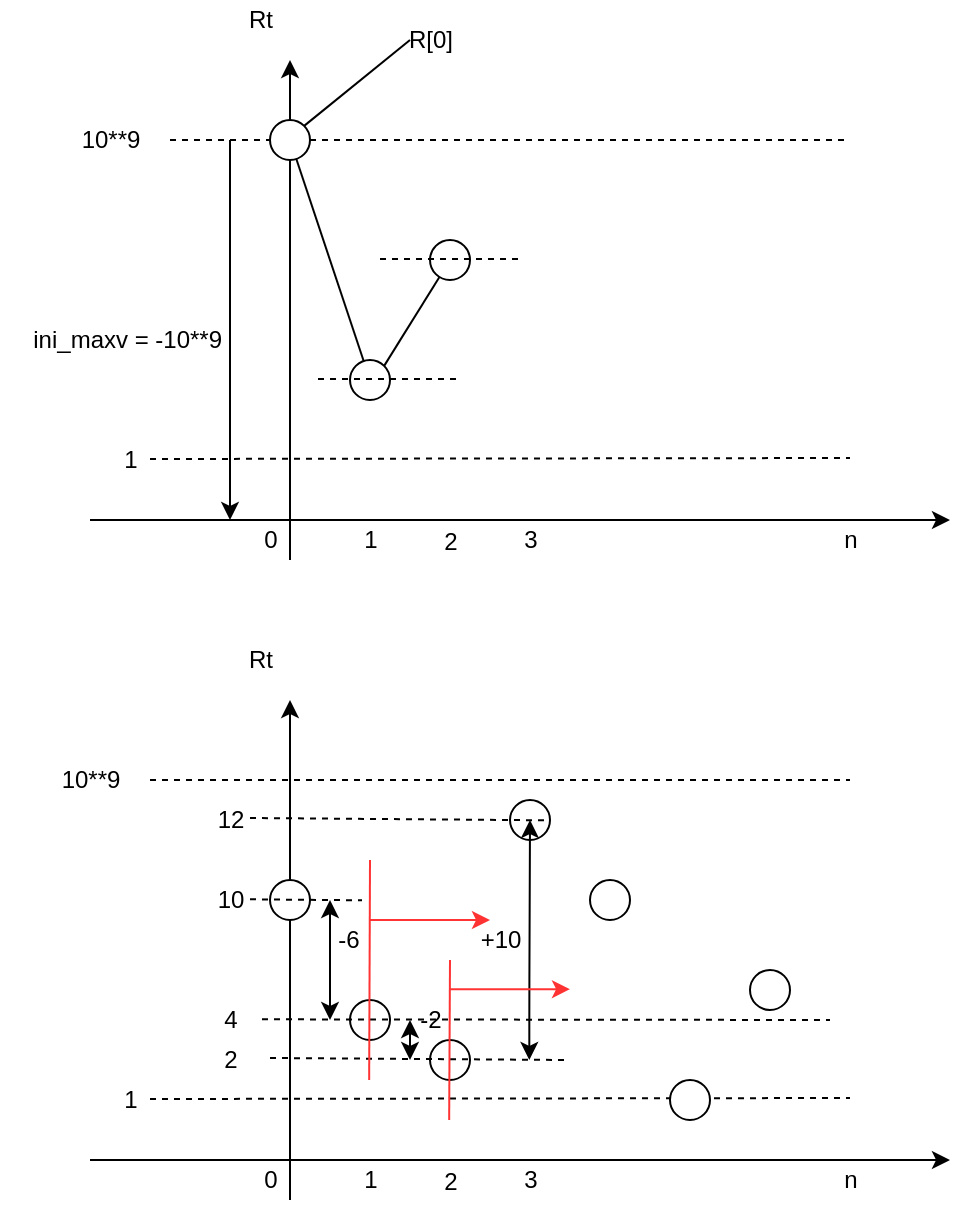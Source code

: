 <mxfile version="12.9.9" type="device"><diagram id="7PgRXk0uQreBeo9acORt" name="Page-1"><mxGraphModel dx="946" dy="672" grid="1" gridSize="10" guides="1" tooltips="1" connect="1" arrows="1" fold="1" page="1" pageScale="1" pageWidth="827" pageHeight="1169" math="0" shadow="0"><root><mxCell id="0"/><mxCell id="1" parent="0"/><mxCell id="oPi4tA1djxnAWyVzNaXR-82" value="" style="group" vertex="1" connectable="0" parent="1"><mxGeometry x="255" y="90" width="475" height="601" as="geometry"/></mxCell><mxCell id="oPi4tA1djxnAWyVzNaXR-1" value="" style="endArrow=classic;html=1;" edge="1" parent="oPi4tA1djxnAWyVzNaXR-82"><mxGeometry width="50" height="50" relative="1" as="geometry"><mxPoint x="145" y="280" as="sourcePoint"/><mxPoint x="145" y="30" as="targetPoint"/></mxGeometry></mxCell><mxCell id="oPi4tA1djxnAWyVzNaXR-2" value="" style="endArrow=classic;html=1;" edge="1" parent="oPi4tA1djxnAWyVzNaXR-82"><mxGeometry width="50" height="50" relative="1" as="geometry"><mxPoint x="45" y="260" as="sourcePoint"/><mxPoint x="475" y="260" as="targetPoint"/></mxGeometry></mxCell><mxCell id="oPi4tA1djxnAWyVzNaXR-3" value="n" style="text;html=1;align=center;verticalAlign=middle;resizable=0;points=[];autosize=1;" vertex="1" parent="oPi4tA1djxnAWyVzNaXR-82"><mxGeometry x="415" y="260" width="20" height="20" as="geometry"/></mxCell><mxCell id="oPi4tA1djxnAWyVzNaXR-4" value="Rt" style="text;html=1;align=center;verticalAlign=middle;resizable=0;points=[];autosize=1;" vertex="1" parent="oPi4tA1djxnAWyVzNaXR-82"><mxGeometry x="115" width="30" height="20" as="geometry"/></mxCell><mxCell id="oPi4tA1djxnAWyVzNaXR-5" value="0" style="text;html=1;align=center;verticalAlign=middle;resizable=0;points=[];autosize=1;" vertex="1" parent="oPi4tA1djxnAWyVzNaXR-82"><mxGeometry x="125" y="260" width="20" height="20" as="geometry"/></mxCell><mxCell id="oPi4tA1djxnAWyVzNaXR-6" value="1&lt;br&gt;" style="text;html=1;align=center;verticalAlign=middle;resizable=0;points=[];autosize=1;" vertex="1" parent="oPi4tA1djxnAWyVzNaXR-82"><mxGeometry x="175" y="260" width="20" height="20" as="geometry"/></mxCell><mxCell id="oPi4tA1djxnAWyVzNaXR-7" value="2" style="text;html=1;align=center;verticalAlign=middle;resizable=0;points=[];autosize=1;" vertex="1" parent="oPi4tA1djxnAWyVzNaXR-82"><mxGeometry x="215" y="261" width="20" height="20" as="geometry"/></mxCell><mxCell id="oPi4tA1djxnAWyVzNaXR-8" value="3" style="text;html=1;align=center;verticalAlign=middle;resizable=0;points=[];autosize=1;" vertex="1" parent="oPi4tA1djxnAWyVzNaXR-82"><mxGeometry x="255" y="260" width="20" height="20" as="geometry"/></mxCell><mxCell id="oPi4tA1djxnAWyVzNaXR-9" value="" style="endArrow=none;html=1;" edge="1" parent="oPi4tA1djxnAWyVzNaXR-82"><mxGeometry width="50" height="50" relative="1" as="geometry"><mxPoint x="145" y="70" as="sourcePoint"/><mxPoint x="185" y="190" as="targetPoint"/></mxGeometry></mxCell><mxCell id="oPi4tA1djxnAWyVzNaXR-10" value="" style="endArrow=none;dashed=1;html=1;" edge="1" parent="oPi4tA1djxnAWyVzNaXR-82" source="oPi4tA1djxnAWyVzNaXR-12"><mxGeometry width="50" height="50" relative="1" as="geometry"><mxPoint x="125" y="70" as="sourcePoint"/><mxPoint x="425" y="70" as="targetPoint"/></mxGeometry></mxCell><mxCell id="oPi4tA1djxnAWyVzNaXR-11" value="10**9" style="text;html=1;align=center;verticalAlign=middle;resizable=0;points=[];autosize=1;" vertex="1" parent="oPi4tA1djxnAWyVzNaXR-82"><mxGeometry x="35" y="60" width="40" height="20" as="geometry"/></mxCell><mxCell id="oPi4tA1djxnAWyVzNaXR-12" value="" style="ellipse;whiteSpace=wrap;html=1;aspect=fixed;" vertex="1" parent="oPi4tA1djxnAWyVzNaXR-82"><mxGeometry x="135" y="60" width="20" height="20" as="geometry"/></mxCell><mxCell id="oPi4tA1djxnAWyVzNaXR-13" value="" style="endArrow=none;dashed=1;html=1;" edge="1" parent="oPi4tA1djxnAWyVzNaXR-82" target="oPi4tA1djxnAWyVzNaXR-12"><mxGeometry width="50" height="50" relative="1" as="geometry"><mxPoint x="85" y="70" as="sourcePoint"/><mxPoint x="415" y="70" as="targetPoint"/></mxGeometry></mxCell><mxCell id="oPi4tA1djxnAWyVzNaXR-15" value="" style="endArrow=classic;html=1;" edge="1" parent="oPi4tA1djxnAWyVzNaXR-82"><mxGeometry width="50" height="50" relative="1" as="geometry"><mxPoint x="115" y="70" as="sourcePoint"/><mxPoint x="115" y="260" as="targetPoint"/></mxGeometry></mxCell><mxCell id="oPi4tA1djxnAWyVzNaXR-16" value="&amp;nbsp; ini_maxv = -10**9" style="text;html=1;align=center;verticalAlign=middle;resizable=0;points=[];autosize=1;" vertex="1" parent="oPi4tA1djxnAWyVzNaXR-82"><mxGeometry y="160" width="120" height="20" as="geometry"/></mxCell><mxCell id="oPi4tA1djxnAWyVzNaXR-19" value="1" style="text;html=1;align=center;verticalAlign=middle;resizable=0;points=[];autosize=1;" vertex="1" parent="oPi4tA1djxnAWyVzNaXR-82"><mxGeometry x="55" y="220" width="20" height="20" as="geometry"/></mxCell><mxCell id="oPi4tA1djxnAWyVzNaXR-20" value="" style="endArrow=none;dashed=1;html=1;" edge="1" parent="oPi4tA1djxnAWyVzNaXR-82"><mxGeometry width="50" height="50" relative="1" as="geometry"><mxPoint x="75" y="229.5" as="sourcePoint"/><mxPoint x="425" y="229" as="targetPoint"/></mxGeometry></mxCell><mxCell id="oPi4tA1djxnAWyVzNaXR-21" value="" style="endArrow=none;html=1;exitX=1;exitY=0;exitDx=0;exitDy=0;" edge="1" parent="oPi4tA1djxnAWyVzNaXR-82" source="oPi4tA1djxnAWyVzNaXR-12"><mxGeometry width="50" height="50" relative="1" as="geometry"><mxPoint x="155" y="70" as="sourcePoint"/><mxPoint x="205" y="20" as="targetPoint"/></mxGeometry></mxCell><mxCell id="oPi4tA1djxnAWyVzNaXR-22" value="R[0]" style="text;html=1;align=center;verticalAlign=middle;resizable=0;points=[];autosize=1;" vertex="1" parent="oPi4tA1djxnAWyVzNaXR-82"><mxGeometry x="195" y="10" width="40" height="20" as="geometry"/></mxCell><mxCell id="oPi4tA1djxnAWyVzNaXR-23" value="" style="ellipse;whiteSpace=wrap;html=1;aspect=fixed;" vertex="1" parent="oPi4tA1djxnAWyVzNaXR-82"><mxGeometry x="175" y="180" width="20" height="20" as="geometry"/></mxCell><mxCell id="oPi4tA1djxnAWyVzNaXR-24" value="" style="endArrow=none;html=1;exitX=1;exitY=0;exitDx=0;exitDy=0;" edge="1" parent="oPi4tA1djxnAWyVzNaXR-82" source="oPi4tA1djxnAWyVzNaXR-25"><mxGeometry width="50" height="50" relative="1" as="geometry"><mxPoint x="195" y="190" as="sourcePoint"/><mxPoint x="225" y="130" as="targetPoint"/></mxGeometry></mxCell><mxCell id="oPi4tA1djxnAWyVzNaXR-25" value="" style="ellipse;whiteSpace=wrap;html=1;aspect=fixed;" vertex="1" parent="oPi4tA1djxnAWyVzNaXR-82"><mxGeometry x="215" y="120" width="20" height="20" as="geometry"/></mxCell><mxCell id="oPi4tA1djxnAWyVzNaXR-26" value="" style="endArrow=none;html=1;exitX=1;exitY=0;exitDx=0;exitDy=0;" edge="1" parent="oPi4tA1djxnAWyVzNaXR-82" source="oPi4tA1djxnAWyVzNaXR-23" target="oPi4tA1djxnAWyVzNaXR-25"><mxGeometry width="50" height="50" relative="1" as="geometry"><mxPoint x="192.071" y="182.929" as="sourcePoint"/><mxPoint x="225" y="130" as="targetPoint"/></mxGeometry></mxCell><mxCell id="oPi4tA1djxnAWyVzNaXR-27" value="" style="endArrow=none;dashed=1;html=1;" edge="1" parent="oPi4tA1djxnAWyVzNaXR-82"><mxGeometry width="50" height="50" relative="1" as="geometry"><mxPoint x="159" y="189.5" as="sourcePoint"/><mxPoint x="229" y="189.5" as="targetPoint"/></mxGeometry></mxCell><mxCell id="oPi4tA1djxnAWyVzNaXR-28" value="" style="endArrow=none;dashed=1;html=1;" edge="1" parent="oPi4tA1djxnAWyVzNaXR-82"><mxGeometry width="50" height="50" relative="1" as="geometry"><mxPoint x="190" y="129.5" as="sourcePoint"/><mxPoint x="260" y="129.5" as="targetPoint"/></mxGeometry></mxCell><mxCell id="oPi4tA1djxnAWyVzNaXR-29" value="" style="endArrow=classic;html=1;" edge="1" parent="oPi4tA1djxnAWyVzNaXR-82"><mxGeometry width="50" height="50" relative="1" as="geometry"><mxPoint x="145" y="600" as="sourcePoint"/><mxPoint x="145" y="350" as="targetPoint"/></mxGeometry></mxCell><mxCell id="oPi4tA1djxnAWyVzNaXR-30" value="" style="endArrow=classic;html=1;" edge="1" parent="oPi4tA1djxnAWyVzNaXR-82"><mxGeometry width="50" height="50" relative="1" as="geometry"><mxPoint x="45" y="580" as="sourcePoint"/><mxPoint x="475" y="580" as="targetPoint"/></mxGeometry></mxCell><mxCell id="oPi4tA1djxnAWyVzNaXR-31" value="n" style="text;html=1;align=center;verticalAlign=middle;resizable=0;points=[];autosize=1;" vertex="1" parent="oPi4tA1djxnAWyVzNaXR-82"><mxGeometry x="415" y="580" width="20" height="20" as="geometry"/></mxCell><mxCell id="oPi4tA1djxnAWyVzNaXR-32" value="Rt" style="text;html=1;align=center;verticalAlign=middle;resizable=0;points=[];autosize=1;" vertex="1" parent="oPi4tA1djxnAWyVzNaXR-82"><mxGeometry x="115" y="320" width="30" height="20" as="geometry"/></mxCell><mxCell id="oPi4tA1djxnAWyVzNaXR-33" value="0" style="text;html=1;align=center;verticalAlign=middle;resizable=0;points=[];autosize=1;" vertex="1" parent="oPi4tA1djxnAWyVzNaXR-82"><mxGeometry x="125" y="580" width="20" height="20" as="geometry"/></mxCell><mxCell id="oPi4tA1djxnAWyVzNaXR-34" value="1&lt;br&gt;" style="text;html=1;align=center;verticalAlign=middle;resizable=0;points=[];autosize=1;" vertex="1" parent="oPi4tA1djxnAWyVzNaXR-82"><mxGeometry x="175" y="580" width="20" height="20" as="geometry"/></mxCell><mxCell id="oPi4tA1djxnAWyVzNaXR-35" value="2" style="text;html=1;align=center;verticalAlign=middle;resizable=0;points=[];autosize=1;" vertex="1" parent="oPi4tA1djxnAWyVzNaXR-82"><mxGeometry x="215" y="581" width="20" height="20" as="geometry"/></mxCell><mxCell id="oPi4tA1djxnAWyVzNaXR-36" value="3" style="text;html=1;align=center;verticalAlign=middle;resizable=0;points=[];autosize=1;" vertex="1" parent="oPi4tA1djxnAWyVzNaXR-82"><mxGeometry x="255" y="580" width="20" height="20" as="geometry"/></mxCell><mxCell id="oPi4tA1djxnAWyVzNaXR-38" value="" style="endArrow=none;dashed=1;html=1;" edge="1" parent="oPi4tA1djxnAWyVzNaXR-82"><mxGeometry width="50" height="50" relative="1" as="geometry"><mxPoint x="75" y="390" as="sourcePoint"/><mxPoint x="425" y="390" as="targetPoint"/></mxGeometry></mxCell><mxCell id="oPi4tA1djxnAWyVzNaXR-39" value="10**9" style="text;html=1;align=center;verticalAlign=middle;resizable=0;points=[];autosize=1;" vertex="1" parent="oPi4tA1djxnAWyVzNaXR-82"><mxGeometry x="25" y="380" width="40" height="20" as="geometry"/></mxCell><mxCell id="oPi4tA1djxnAWyVzNaXR-43" value="1" style="text;html=1;align=center;verticalAlign=middle;resizable=0;points=[];autosize=1;" vertex="1" parent="oPi4tA1djxnAWyVzNaXR-82"><mxGeometry x="55" y="540" width="20" height="20" as="geometry"/></mxCell><mxCell id="oPi4tA1djxnAWyVzNaXR-44" value="" style="endArrow=none;dashed=1;html=1;" edge="1" parent="oPi4tA1djxnAWyVzNaXR-82"><mxGeometry width="50" height="50" relative="1" as="geometry"><mxPoint x="75" y="549.5" as="sourcePoint"/><mxPoint x="425" y="549" as="targetPoint"/></mxGeometry></mxCell><mxCell id="oPi4tA1djxnAWyVzNaXR-47" value="" style="ellipse;whiteSpace=wrap;html=1;aspect=fixed;" vertex="1" parent="oPi4tA1djxnAWyVzNaXR-82"><mxGeometry x="135" y="440" width="20" height="20" as="geometry"/></mxCell><mxCell id="oPi4tA1djxnAWyVzNaXR-51" value="" style="endArrow=none;dashed=1;html=1;" edge="1" parent="oPi4tA1djxnAWyVzNaXR-82"><mxGeometry width="50" height="50" relative="1" as="geometry"><mxPoint x="125" y="449.66" as="sourcePoint"/><mxPoint x="181" y="450.16" as="targetPoint"/></mxGeometry></mxCell><mxCell id="oPi4tA1djxnAWyVzNaXR-54" value="10" style="text;html=1;align=center;verticalAlign=middle;resizable=0;points=[];autosize=1;" vertex="1" parent="oPi4tA1djxnAWyVzNaXR-82"><mxGeometry x="100" y="440" width="30" height="20" as="geometry"/></mxCell><mxCell id="oPi4tA1djxnAWyVzNaXR-55" value="" style="ellipse;whiteSpace=wrap;html=1;aspect=fixed;" vertex="1" parent="oPi4tA1djxnAWyVzNaXR-82"><mxGeometry x="175" y="500" width="20" height="20" as="geometry"/></mxCell><mxCell id="oPi4tA1djxnAWyVzNaXR-59" value="" style="endArrow=none;dashed=1;html=1;" edge="1" parent="oPi4tA1djxnAWyVzNaXR-82"><mxGeometry width="50" height="50" relative="1" as="geometry"><mxPoint x="131" y="509.66" as="sourcePoint"/><mxPoint x="415" y="510" as="targetPoint"/></mxGeometry></mxCell><mxCell id="oPi4tA1djxnAWyVzNaXR-60" value="4" style="text;html=1;align=center;verticalAlign=middle;resizable=0;points=[];autosize=1;" vertex="1" parent="oPi4tA1djxnAWyVzNaXR-82"><mxGeometry x="105" y="500" width="20" height="20" as="geometry"/></mxCell><mxCell id="oPi4tA1djxnAWyVzNaXR-61" value="-6" style="text;html=1;align=center;verticalAlign=middle;resizable=0;points=[];autosize=1;" vertex="1" parent="oPi4tA1djxnAWyVzNaXR-82"><mxGeometry x="159" y="460" width="30" height="20" as="geometry"/></mxCell><mxCell id="oPi4tA1djxnAWyVzNaXR-62" value="" style="endArrow=classic;startArrow=classic;html=1;" edge="1" parent="oPi4tA1djxnAWyVzNaXR-82"><mxGeometry width="50" height="50" relative="1" as="geometry"><mxPoint x="165" y="510" as="sourcePoint"/><mxPoint x="165" y="450" as="targetPoint"/><Array as="points"><mxPoint x="165" y="480"/></Array></mxGeometry></mxCell><mxCell id="oPi4tA1djxnAWyVzNaXR-63" value="" style="ellipse;whiteSpace=wrap;html=1;aspect=fixed;" vertex="1" parent="oPi4tA1djxnAWyVzNaXR-82"><mxGeometry x="215" y="520" width="20" height="20" as="geometry"/></mxCell><mxCell id="oPi4tA1djxnAWyVzNaXR-64" value="" style="endArrow=none;dashed=1;html=1;" edge="1" parent="oPi4tA1djxnAWyVzNaXR-82"><mxGeometry width="50" height="50" relative="1" as="geometry"><mxPoint x="135" y="529" as="sourcePoint"/><mxPoint x="285" y="530" as="targetPoint"/></mxGeometry></mxCell><mxCell id="oPi4tA1djxnAWyVzNaXR-65" value="2" style="text;html=1;align=center;verticalAlign=middle;resizable=0;points=[];autosize=1;" vertex="1" parent="oPi4tA1djxnAWyVzNaXR-82"><mxGeometry x="105" y="520" width="20" height="20" as="geometry"/></mxCell><mxCell id="oPi4tA1djxnAWyVzNaXR-66" value="" style="endArrow=classic;startArrow=classic;html=1;" edge="1" parent="oPi4tA1djxnAWyVzNaXR-82"><mxGeometry width="50" height="50" relative="1" as="geometry"><mxPoint x="205" y="530" as="sourcePoint"/><mxPoint x="205" y="510" as="targetPoint"/><Array as="points"/></mxGeometry></mxCell><mxCell id="oPi4tA1djxnAWyVzNaXR-67" value="-2" style="text;html=1;align=center;verticalAlign=middle;resizable=0;points=[];autosize=1;" vertex="1" parent="oPi4tA1djxnAWyVzNaXR-82"><mxGeometry x="200" y="500" width="30" height="20" as="geometry"/></mxCell><mxCell id="oPi4tA1djxnAWyVzNaXR-68" value="" style="ellipse;whiteSpace=wrap;html=1;aspect=fixed;" vertex="1" parent="oPi4tA1djxnAWyVzNaXR-82"><mxGeometry x="255" y="400" width="20" height="20" as="geometry"/></mxCell><mxCell id="oPi4tA1djxnAWyVzNaXR-69" value="" style="endArrow=none;dashed=1;html=1;" edge="1" parent="oPi4tA1djxnAWyVzNaXR-82"><mxGeometry width="50" height="50" relative="1" as="geometry"><mxPoint x="125" y="409" as="sourcePoint"/><mxPoint x="275" y="410.16" as="targetPoint"/></mxGeometry></mxCell><mxCell id="oPi4tA1djxnAWyVzNaXR-70" value="12" style="text;html=1;align=center;verticalAlign=middle;resizable=0;points=[];autosize=1;" vertex="1" parent="oPi4tA1djxnAWyVzNaXR-82"><mxGeometry x="100" y="400" width="30" height="20" as="geometry"/></mxCell><mxCell id="oPi4tA1djxnAWyVzNaXR-71" value="" style="endArrow=classic;startArrow=classic;html=1;" edge="1" parent="oPi4tA1djxnAWyVzNaXR-82"><mxGeometry width="50" height="50" relative="1" as="geometry"><mxPoint x="264.66" y="530" as="sourcePoint"/><mxPoint x="265" y="410" as="targetPoint"/><Array as="points"><mxPoint x="264.66" y="500"/></Array></mxGeometry></mxCell><mxCell id="oPi4tA1djxnAWyVzNaXR-72" value="+10" style="text;html=1;align=center;verticalAlign=middle;resizable=0;points=[];autosize=1;" vertex="1" parent="oPi4tA1djxnAWyVzNaXR-82"><mxGeometry x="230" y="460" width="40" height="20" as="geometry"/></mxCell><mxCell id="oPi4tA1djxnAWyVzNaXR-75" value="" style="ellipse;whiteSpace=wrap;html=1;aspect=fixed;" vertex="1" parent="oPi4tA1djxnAWyVzNaXR-82"><mxGeometry x="295" y="440" width="20" height="20" as="geometry"/></mxCell><mxCell id="oPi4tA1djxnAWyVzNaXR-76" value="" style="ellipse;whiteSpace=wrap;html=1;aspect=fixed;" vertex="1" parent="oPi4tA1djxnAWyVzNaXR-82"><mxGeometry x="335" y="540" width="20" height="20" as="geometry"/></mxCell><mxCell id="oPi4tA1djxnAWyVzNaXR-77" value="" style="ellipse;whiteSpace=wrap;html=1;aspect=fixed;" vertex="1" parent="oPi4tA1djxnAWyVzNaXR-82"><mxGeometry x="375" y="485" width="20" height="20" as="geometry"/></mxCell><mxCell id="oPi4tA1djxnAWyVzNaXR-78" value="" style="endArrow=none;html=1;strokeColor=#FF3333;" edge="1" parent="oPi4tA1djxnAWyVzNaXR-82"><mxGeometry width="50" height="50" relative="1" as="geometry"><mxPoint x="184.58" y="540" as="sourcePoint"/><mxPoint x="185" y="430" as="targetPoint"/></mxGeometry></mxCell><mxCell id="oPi4tA1djxnAWyVzNaXR-79" value="" style="endArrow=classic;html=1;strokeColor=#FF3333;" edge="1" parent="oPi4tA1djxnAWyVzNaXR-82"><mxGeometry width="50" height="50" relative="1" as="geometry"><mxPoint x="185" y="460" as="sourcePoint"/><mxPoint x="245" y="460" as="targetPoint"/></mxGeometry></mxCell><mxCell id="oPi4tA1djxnAWyVzNaXR-80" value="" style="endArrow=none;html=1;strokeColor=#FF3333;" edge="1" parent="oPi4tA1djxnAWyVzNaXR-82"><mxGeometry width="50" height="50" relative="1" as="geometry"><mxPoint x="224.58" y="560" as="sourcePoint"/><mxPoint x="225" y="480" as="targetPoint"/></mxGeometry></mxCell><mxCell id="oPi4tA1djxnAWyVzNaXR-81" value="" style="endArrow=classic;html=1;strokeColor=#FF3333;" edge="1" parent="oPi4tA1djxnAWyVzNaXR-82"><mxGeometry width="50" height="50" relative="1" as="geometry"><mxPoint x="225" y="494.58" as="sourcePoint"/><mxPoint x="285" y="494.58" as="targetPoint"/></mxGeometry></mxCell></root></mxGraphModel></diagram></mxfile>